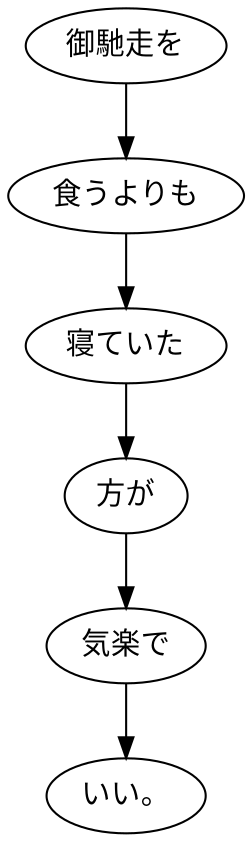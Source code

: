 digraph graph265 {
	node0 [label="御馳走を"];
	node1 [label="食うよりも"];
	node2 [label="寝ていた"];
	node3 [label="方が"];
	node4 [label="気楽で"];
	node5 [label="いい。"];
	node0 -> node1;
	node1 -> node2;
	node2 -> node3;
	node3 -> node4;
	node4 -> node5;
}
